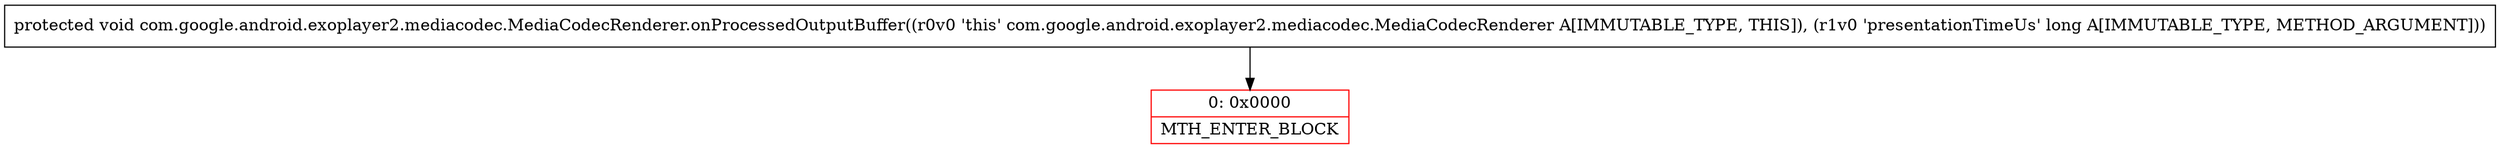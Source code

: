 digraph "CFG forcom.google.android.exoplayer2.mediacodec.MediaCodecRenderer.onProcessedOutputBuffer(J)V" {
subgraph cluster_Region_64362729 {
label = "R(0)";
node [shape=record,color=blue];
}
Node_0 [shape=record,color=red,label="{0\:\ 0x0000|MTH_ENTER_BLOCK\l}"];
MethodNode[shape=record,label="{protected void com.google.android.exoplayer2.mediacodec.MediaCodecRenderer.onProcessedOutputBuffer((r0v0 'this' com.google.android.exoplayer2.mediacodec.MediaCodecRenderer A[IMMUTABLE_TYPE, THIS]), (r1v0 'presentationTimeUs' long A[IMMUTABLE_TYPE, METHOD_ARGUMENT])) }"];
MethodNode -> Node_0;
}

